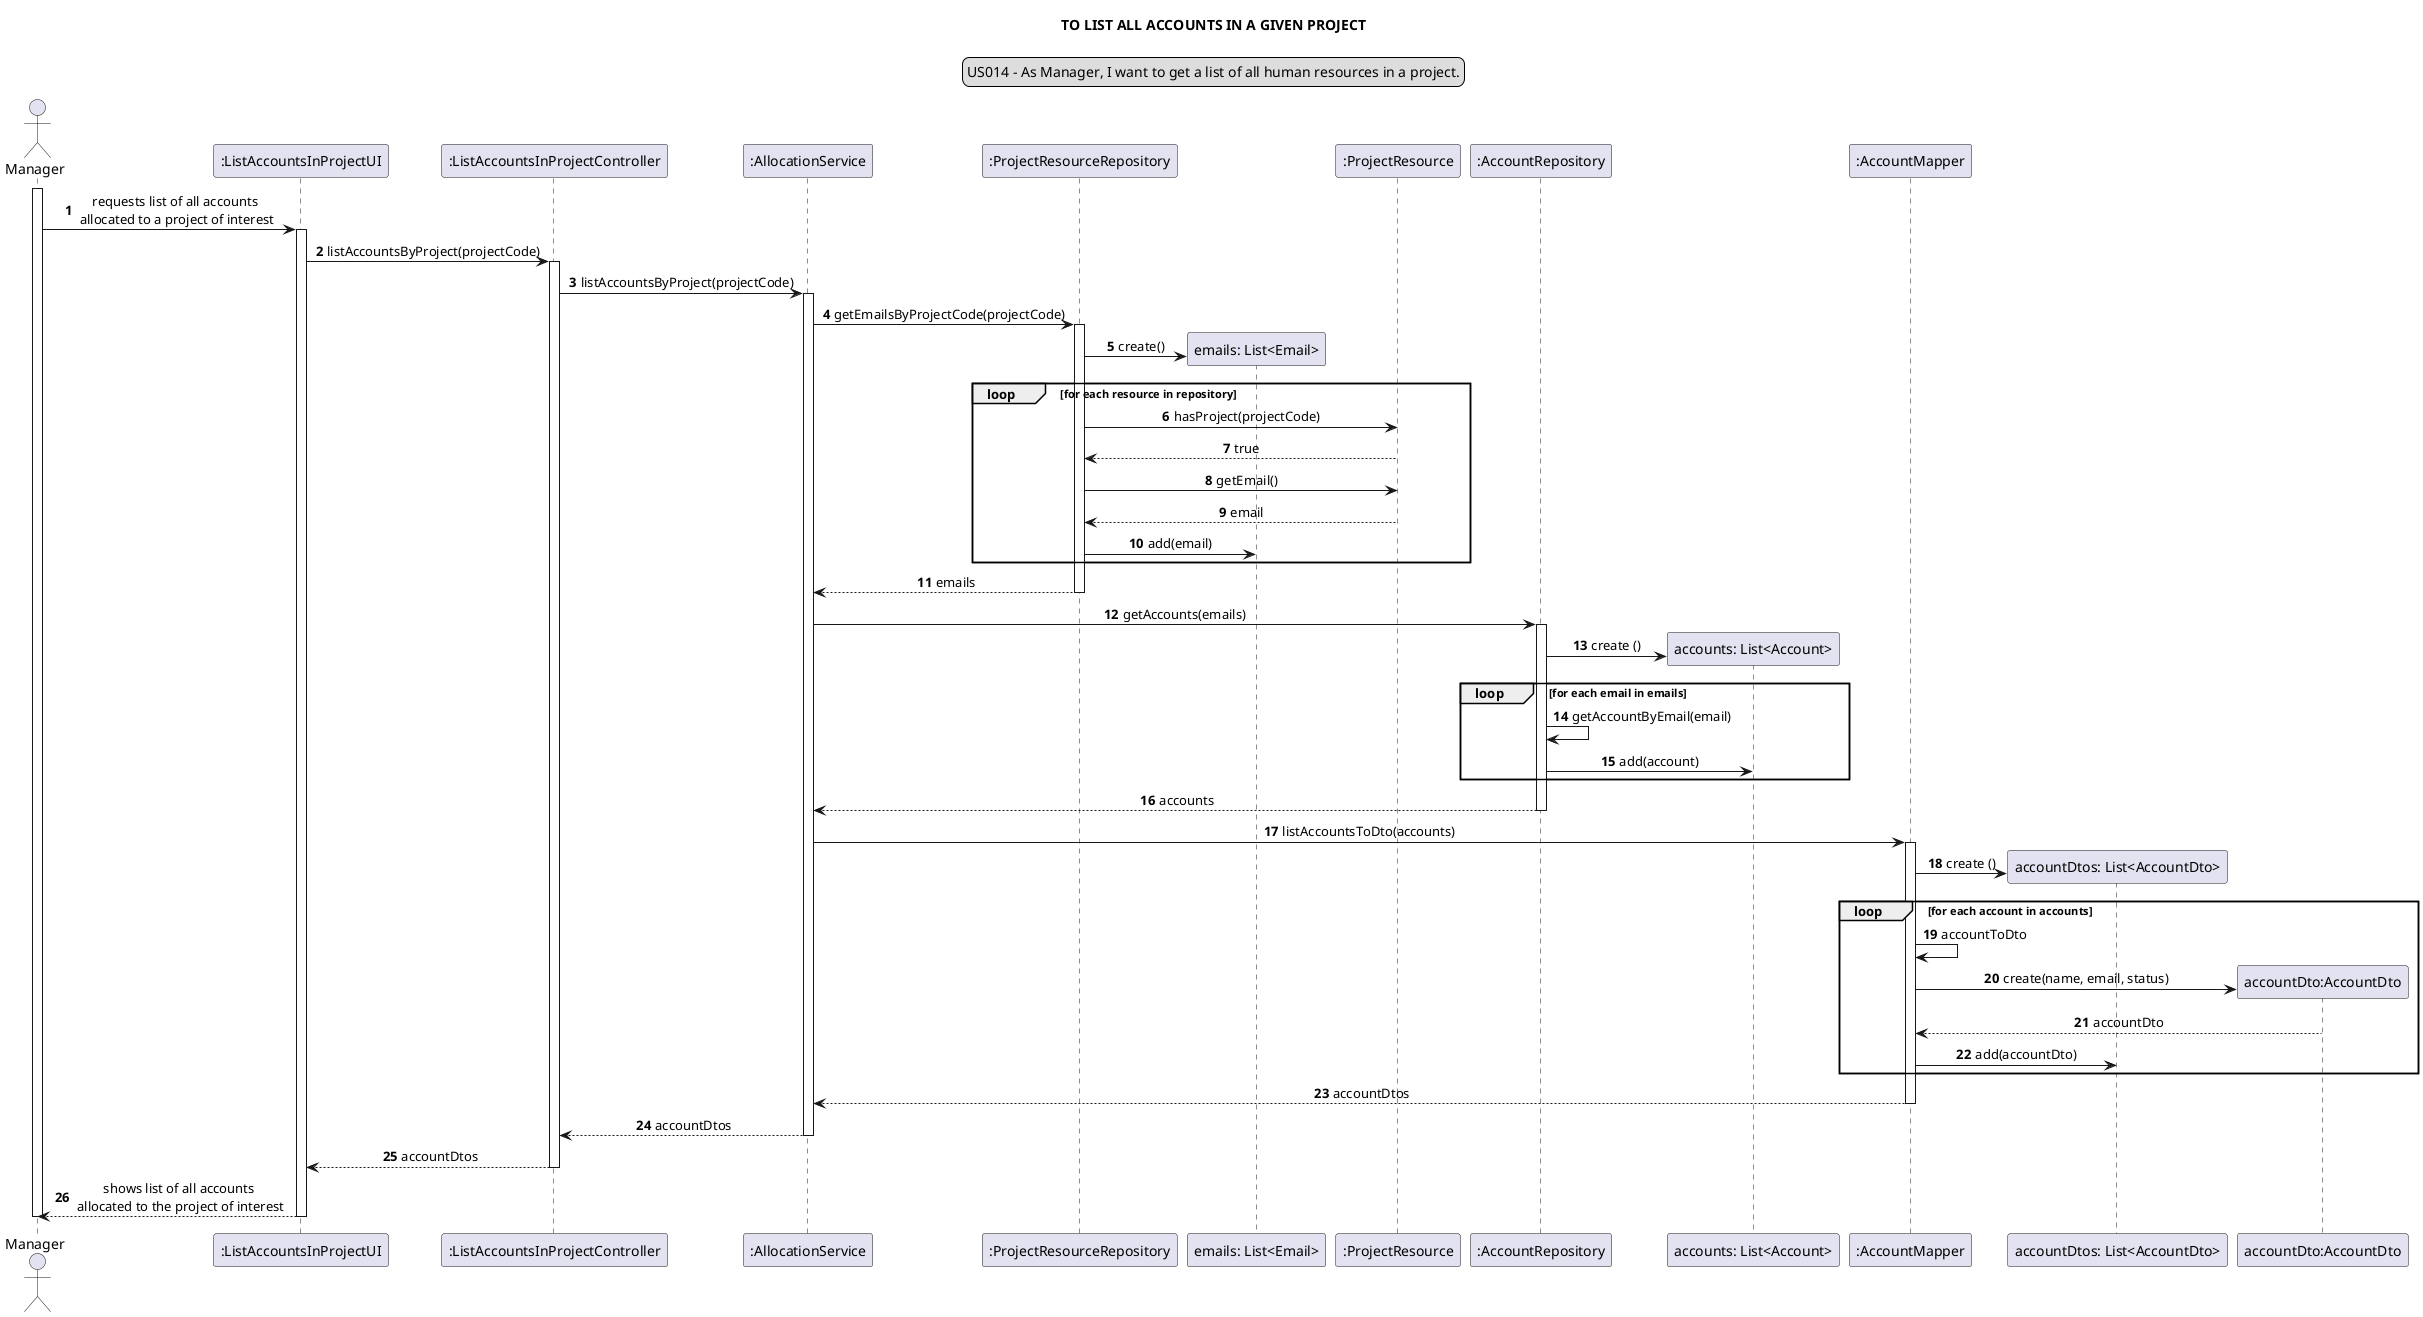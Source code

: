 @startuml

skinparam sequenceMessageAlign center
title TO LIST ALL ACCOUNTS IN A GIVEN PROJECT
legend top
US014 - As Manager, I want to get a list of all human resources in a project.
end legend
autonumber
actor Manager

participant ":ListAccountsInProjectUI" as ui
participant ":ListAccountsInProjectController" as controller
participant ":AllocationService" as service
participant ":ProjectResourceRepository" as resourceRepo
participant "emails: List<Email>" as emailList
participant ":ProjectResource" as resource
participant ":AccountRepository" as accountRepo
participant "accounts: List<Account>" as list
participant ":AccountMapper" as mapper
participant "accountDtos: List<AccountDto>" as dtoList
participant "accountDto:AccountDto" as dto


activate Manager
Manager -> ui: requests list of all accounts\n allocated to a project of interest
activate ui
ui -> controller: listAccountsByProject(projectCode)
activate controller
controller -> service: listAccountsByProject(projectCode)
activate service
service -> resourceRepo: getEmailsByProjectCode(projectCode)
activate resourceRepo
create emailList
resourceRepo -> emailList: create()
loop for each resource in repository
resourceRepo -> resource: hasProject(projectCode)
resource --> resourceRepo: true
resourceRepo -> resource: getEmail()
resource --> resourceRepo: email
resourceRepo -> emailList: add(email)
end loop
service <-- resourceRepo:  emails
deactivate resourceRepo
service -> accountRepo: getAccounts(emails)
activate accountRepo
create list
accountRepo -> list: create ()
loop for each email in emails
accountRepo -> accountRepo: getAccountByEmail(email)
accountRepo -> list: add(account)
end loop
accountRepo --> service: accounts
deactivate accountRepo
service -> mapper: listAccountsToDto(accounts)
activate mapper
create dtoList
mapper -> dtoList: create ()
loop for each account in accounts
mapper -> mapper: accountToDto
create dto
mapper -> dto: create(name, email, status)
mapper <-- dto: accountDto
mapper -> dtoList: add(accountDto)
end loop
mapper --> service: accountDtos
deactivate mapper
service --> controller: accountDtos
deactivate service
controller --> ui: accountDtos
deactivate controller
ui --> Manager: shows list of all accounts\n allocated to the project of interest
deactivate ui
deactivate Manager

@enduml